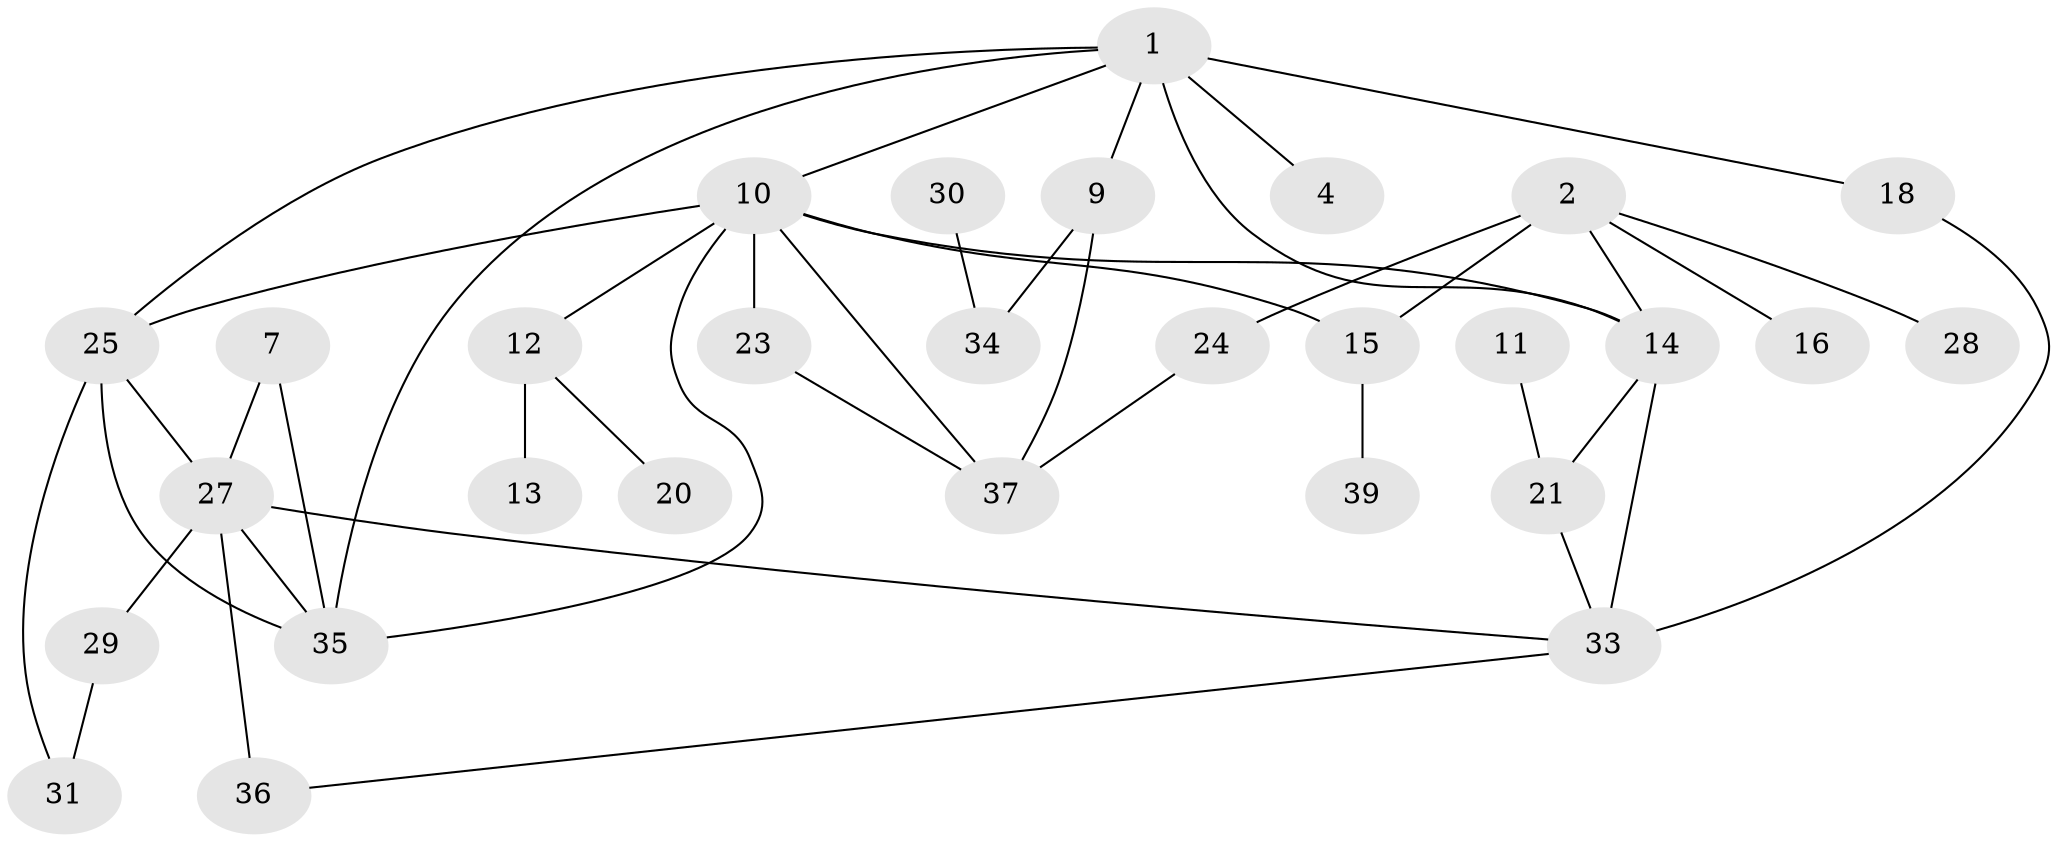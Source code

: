 // original degree distribution, {3: 0.18181818181818182, 0: 0.1038961038961039, 1: 0.23376623376623376, 2: 0.2857142857142857, 4: 0.11688311688311688, 5: 0.03896103896103896, 6: 0.025974025974025976, 9: 0.012987012987012988}
// Generated by graph-tools (version 1.1) at 2025/48/03/04/25 22:48:03]
// undirected, 29 vertices, 43 edges
graph export_dot {
  node [color=gray90,style=filled];
  1;
  2;
  4;
  7;
  9;
  10;
  11;
  12;
  13;
  14;
  15;
  16;
  18;
  20;
  21;
  23;
  24;
  25;
  27;
  28;
  29;
  30;
  31;
  33;
  34;
  35;
  36;
  37;
  39;
  1 -- 4 [weight=1.0];
  1 -- 9 [weight=1.0];
  1 -- 10 [weight=1.0];
  1 -- 14 [weight=2.0];
  1 -- 18 [weight=1.0];
  1 -- 25 [weight=1.0];
  1 -- 35 [weight=1.0];
  2 -- 14 [weight=1.0];
  2 -- 15 [weight=1.0];
  2 -- 16 [weight=1.0];
  2 -- 24 [weight=2.0];
  2 -- 28 [weight=1.0];
  7 -- 27 [weight=1.0];
  7 -- 35 [weight=1.0];
  9 -- 34 [weight=1.0];
  9 -- 37 [weight=1.0];
  10 -- 12 [weight=2.0];
  10 -- 14 [weight=1.0];
  10 -- 15 [weight=1.0];
  10 -- 23 [weight=1.0];
  10 -- 25 [weight=1.0];
  10 -- 35 [weight=1.0];
  10 -- 37 [weight=1.0];
  11 -- 21 [weight=1.0];
  12 -- 13 [weight=1.0];
  12 -- 20 [weight=1.0];
  14 -- 21 [weight=1.0];
  14 -- 33 [weight=2.0];
  15 -- 39 [weight=1.0];
  18 -- 33 [weight=1.0];
  21 -- 33 [weight=1.0];
  23 -- 37 [weight=1.0];
  24 -- 37 [weight=1.0];
  25 -- 27 [weight=1.0];
  25 -- 31 [weight=1.0];
  25 -- 35 [weight=3.0];
  27 -- 29 [weight=1.0];
  27 -- 33 [weight=1.0];
  27 -- 35 [weight=1.0];
  27 -- 36 [weight=1.0];
  29 -- 31 [weight=1.0];
  30 -- 34 [weight=1.0];
  33 -- 36 [weight=1.0];
}

